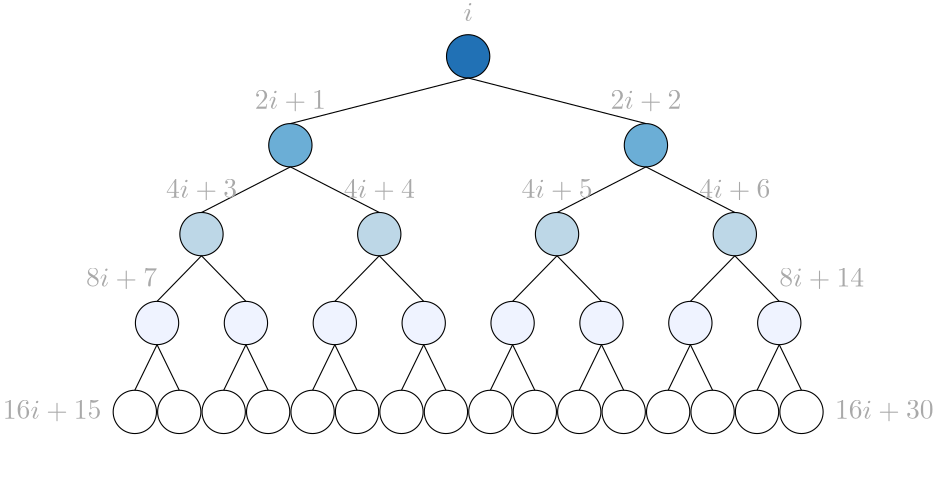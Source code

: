 <?xml version="1.0"?>
<!DOCTYPE ipe SYSTEM "ipe.dtd">
<ipe version="70005" creator="Ipe 7.1.4">
<info created="D:20150708132008" modified="D:20151029093903"/>
<preamble>\renewcommand{\familydefault}{\sfdefault}</preamble>
<ipestyle name="basic">
<symbol name="arrow/arc(spx)">
<path stroke="sym-stroke" fill="sym-stroke" pen="sym-pen">
0 0 m
-1 0.333 l
-1 -0.333 l
h
</path>
</symbol>
<symbol name="arrow/farc(spx)">
<path stroke="sym-stroke" fill="white" pen="sym-pen">
0 0 m
-1 0.333 l
-1 -0.333 l
h
</path>
</symbol>
<symbol name="mark/circle(sx)" transformations="translations">
<path fill="sym-stroke">
0.6 0 0 0.6 0 0 e
0.4 0 0 0.4 0 0 e
</path>
</symbol>
<symbol name="mark/disk(sx)" transformations="translations">
<path fill="sym-stroke">
0.6 0 0 0.6 0 0 e
</path>
</symbol>
<symbol name="mark/fdisk(sfx)" transformations="translations">
<group>
<path fill="sym-fill">
0.5 0 0 0.5 0 0 e
</path>
<path fill="sym-stroke" fillrule="eofill">
0.6 0 0 0.6 0 0 e
0.4 0 0 0.4 0 0 e
</path>
</group>
</symbol>
<symbol name="mark/box(sx)" transformations="translations">
<path fill="sym-stroke" fillrule="eofill">
-0.6 -0.6 m
0.6 -0.6 l
0.6 0.6 l
-0.6 0.6 l
h
-0.4 -0.4 m
0.4 -0.4 l
0.4 0.4 l
-0.4 0.4 l
h
</path>
</symbol>
<symbol name="mark/square(sx)" transformations="translations">
<path fill="sym-stroke">
-0.6 -0.6 m
0.6 -0.6 l
0.6 0.6 l
-0.6 0.6 l
h
</path>
</symbol>
<symbol name="mark/fsquare(sfx)" transformations="translations">
<group>
<path fill="sym-fill">
-0.5 -0.5 m
0.5 -0.5 l
0.5 0.5 l
-0.5 0.5 l
h
</path>
<path fill="sym-stroke" fillrule="eofill">
-0.6 -0.6 m
0.6 -0.6 l
0.6 0.6 l
-0.6 0.6 l
h
-0.4 -0.4 m
0.4 -0.4 l
0.4 0.4 l
-0.4 0.4 l
h
</path>
</group>
</symbol>
<symbol name="mark/cross(sx)" transformations="translations">
<group>
<path fill="sym-stroke">
-0.43 -0.57 m
0.57 0.43 l
0.43 0.57 l
-0.57 -0.43 l
h
</path>
<path fill="sym-stroke">
-0.43 0.57 m
0.57 -0.43 l
0.43 -0.57 l
-0.57 0.43 l
h
</path>
</group>
</symbol>
<symbol name="arrow/fnormal(spx)">
<path stroke="sym-stroke" fill="white" pen="sym-pen">
0 0 m
-1 0.333 l
-1 -0.333 l
h
</path>
</symbol>
<symbol name="arrow/pointed(spx)">
<path stroke="sym-stroke" fill="sym-stroke" pen="sym-pen">
0 0 m
-1 0.333 l
-0.8 0 l
-1 -0.333 l
h
</path>
</symbol>
<symbol name="arrow/fpointed(spx)">
<path stroke="sym-stroke" fill="white" pen="sym-pen">
0 0 m
-1 0.333 l
-0.8 0 l
-1 -0.333 l
h
</path>
</symbol>
<symbol name="arrow/linear(spx)">
<path stroke="sym-stroke" pen="sym-pen">
-1 0.333 m
0 0 l
-1 -0.333 l
</path>
</symbol>
<symbol name="arrow/fdouble(spx)">
<path stroke="sym-stroke" fill="white" pen="sym-pen">
0 0 m
-1 0.333 l
-1 -0.333 l
h
-1 0 m
-2 0.333 l
-2 -0.333 l
h
</path>
</symbol>
<symbol name="arrow/double(spx)">
<path stroke="sym-stroke" fill="sym-stroke" pen="sym-pen">
0 0 m
-1 0.333 l
-1 -0.333 l
h
-1 0 m
-2 0.333 l
-2 -0.333 l
h
</path>
</symbol>
<pen name="heavier" value="0.8"/>
<pen name="fat" value="1.2"/>
<pen name="ultrafat" value="2"/>
<symbolsize name="large" value="5"/>
<symbolsize name="small" value="2"/>
<symbolsize name="tiny" value="1.1"/>
<arrowsize name="large" value="10"/>
<arrowsize name="small" value="5"/>
<arrowsize name="tiny" value="3"/>
<color name="red" value="1 0 0"/>
<color name="green" value="0 1 0"/>
<color name="blue" value="0 0 1"/>
<color name="yellow" value="1 1 0"/>
<color name="orange" value="1 0.647 0"/>
<color name="gold" value="1 0.843 0"/>
<color name="purple" value="0.627 0.125 0.941"/>
<color name="gray" value="0.745"/>
<color name="brown" value="0.647 0.165 0.165"/>
<color name="navy" value="0 0 0.502"/>
<color name="pink" value="1 0.753 0.796"/>
<color name="seagreen" value="0.18 0.545 0.341"/>
<color name="turquoise" value="0.251 0.878 0.816"/>
<color name="violet" value="0.933 0.51 0.933"/>
<color name="darkblue" value="0 0 0.545"/>
<color name="darkcyan" value="0 0.545 0.545"/>
<color name="darkgray" value="0.663"/>
<color name="darkgreen" value="0 0.392 0"/>
<color name="darkmagenta" value="0.545 0 0.545"/>
<color name="darkorange" value="1 0.549 0"/>
<color name="darkred" value="0.545 0 0"/>
<color name="lightblue" value="0.678 0.847 0.902"/>
<color name="lightcyan" value="0.878 1 1"/>
<color name="lightgray" value="0.827"/>
<color name="lightgreen" value="0.565 0.933 0.565"/>
<color name="lightyellow" value="1 1 0.878"/>
<dashstyle name="dashed" value="[4] 0"/>
<dashstyle name="dotted" value="[1 3] 0"/>
<dashstyle name="dash dotted" value="[4 2 1 2] 0"/>
<dashstyle name="dash dot dotted" value="[4 2 1 2 1 2] 0"/>
<textsize name="large" value="\large"/>
<textsize name="small" value="\small"/>
<textsize name="tiny" value="\tiny"/>
<textsize name="Large" value="\Large"/>
<textsize name="LARGE" value="\LARGE"/>
<textsize name="huge" value="\huge"/>
<textsize name="Huge" value="\Huge"/>
<textsize name="footnote" value="\footnotesize"/>
<textstyle name="center" begin="\begin{center}" end="\end{center}"/>
<textstyle name="itemize" begin="\begin{itemize}" end="\end{itemize}"/>
<textstyle name="item" begin="\begin{itemize}\item{}" end="\end{itemize}"/>
<gridsize name="4 pts" value="4"/>
<gridsize name="8 pts (~3 mm)" value="8"/>
<gridsize name="16 pts (~6 mm)" value="16"/>
<gridsize name="32 pts (~12 mm)" value="32"/>
<gridsize name="10 pts (~3.5 mm)" value="10"/>
<gridsize name="20 pts (~7 mm)" value="20"/>
<gridsize name="14 pts (~5 mm)" value="14"/>
<gridsize name="28 pts (~10 mm)" value="28"/>
<gridsize name="56 pts (~20 mm)" value="56"/>
<anglesize name="90 deg" value="90"/>
<anglesize name="60 deg" value="60"/>
<anglesize name="45 deg" value="45"/>
<anglesize name="30 deg" value="30"/>
<anglesize name="22.5 deg" value="22.5"/>
<tiling name="falling" angle="-60" step="4" width="1"/>
<tiling name="rising" angle="30" step="4" width="1"/>
</ipestyle>
<ipestyle name="mycolors">
<color name="myblue0" value="0.937 0.952 1"/>
<color name="myblue1" value="0.741 0.843 0.905"/>
<color name="myblue2" value="0.419 0.682 0.839"/>
<color name="myblue3" value="0.129 0.443 0.709"/>
</ipestyle>
<page>
<layer name="alpha"/>
<layer name="beta"/>
<layer name="gamma"/>
<view layers="alpha" active="alpha"/>
<view layers="alpha beta" active="beta"/>
<view layers="alpha gamma" active="gamma"/>
<group layer="alpha" matrix="1 0 0 1 160 32">
<use name="mark/disk(sx)" pos="80 647.793" size="normal" stroke="white"/>
<use name="mark/disk(sx)" pos="80 632.207" size="normal" stroke="white"/>
<use name="mark/disk(sx)" pos="80 647.793" size="normal" stroke="white"/>
<path stroke="black" fill="myblue3">
7.79267 0 0 7.79267 80 640 e
</path>
</group>
<group matrix="1 0 0 1 48 -64">
<use name="mark/disk(sx)" pos="80 647.793" size="normal" stroke="white"/>
<use name="mark/disk(sx)" pos="80 632.207" size="normal" stroke="white"/>
<use name="mark/disk(sx)" pos="80 647.793" size="normal" stroke="white"/>
<path stroke="black" fill="myblue0">
7.79267 0 0 7.79267 80 640 e
</path>
</group>
<group matrix="1 0 0 1 80 -64">
<use name="mark/disk(sx)" pos="80 647.793" size="normal" stroke="white"/>
<use name="mark/disk(sx)" pos="80 632.207" size="normal" stroke="white"/>
<use name="mark/disk(sx)" pos="80 647.793" size="normal" stroke="white"/>
<path stroke="black" fill="myblue0">
7.79267 0 0 7.79267 80 640 e
</path>
</group>
<group matrix="1 0 0 1 112 -64">
<use name="mark/disk(sx)" pos="80 647.793" size="normal" stroke="white"/>
<use name="mark/disk(sx)" pos="80 632.207" size="normal" stroke="white"/>
<use name="mark/disk(sx)" pos="80 647.793" size="normal" stroke="white"/>
<path stroke="black" fill="myblue0">
7.79267 0 0 7.79267 80 640 e
</path>
</group>
<group matrix="1 0 0 1 144 -64">
<use name="mark/disk(sx)" pos="80 647.793" size="normal" stroke="white"/>
<use name="mark/disk(sx)" pos="80 632.207" size="normal" stroke="white"/>
<use name="mark/disk(sx)" pos="80 647.793" size="normal" stroke="white"/>
<path stroke="black" fill="myblue0">
7.79267 0 0 7.79267 80 640 e
</path>
</group>
<group matrix="1 0 0 1 176 -64">
<use name="mark/disk(sx)" pos="80 647.793" size="normal" stroke="white"/>
<use name="mark/disk(sx)" pos="80 632.207" size="normal" stroke="white"/>
<use name="mark/disk(sx)" pos="80 647.793" size="normal" stroke="white"/>
<path stroke="black" fill="myblue0">
7.79267 0 0 7.79267 80 640 e
</path>
</group>
<group matrix="1 0 0 1 208 -64">
<use name="mark/disk(sx)" pos="80 647.793" size="normal" stroke="white"/>
<use name="mark/disk(sx)" pos="80 632.207" size="normal" stroke="white"/>
<use name="mark/disk(sx)" pos="80 647.793" size="normal" stroke="white"/>
<path stroke="black" fill="myblue0">
7.79267 0 0 7.79267 80 640 e
</path>
</group>
<group matrix="1 0 0 1 240 -64">
<use name="mark/disk(sx)" pos="80 647.793" size="normal" stroke="white"/>
<use name="mark/disk(sx)" pos="80 632.207" size="normal" stroke="white"/>
<use name="mark/disk(sx)" pos="80 647.793" size="normal" stroke="white"/>
<path stroke="black" fill="myblue0">
7.79267 0 0 7.79267 80 640 e
</path>
</group>
<group matrix="1 0 0 1 272 -64">
<use name="mark/disk(sx)" pos="80 647.793" size="normal" stroke="white"/>
<use name="mark/disk(sx)" pos="80 632.207" size="normal" stroke="white"/>
<use name="mark/disk(sx)" pos="80 647.793" size="normal" stroke="white"/>
<path stroke="black" fill="myblue0">
7.79267 0 0 7.79267 80 640 e
</path>
</group>
<group matrix="1 0 0 1 64 -32">
<use name="mark/disk(sx)" pos="80 647.793" size="normal" stroke="white"/>
<use name="mark/disk(sx)" pos="80 632.207" size="normal" stroke="white"/>
<use name="mark/disk(sx)" pos="80 647.793" size="normal" stroke="white"/>
<path stroke="black" fill="myblue1">
7.79267 0 0 7.79267 80 640 e
</path>
</group>
<group matrix="1 0 0 1 128 -32">
<use name="mark/disk(sx)" pos="80 647.793" size="normal" stroke="white"/>
<use name="mark/disk(sx)" pos="80 632.207" size="normal" stroke="white"/>
<use name="mark/disk(sx)" pos="80 647.793" size="normal" stroke="white"/>
<path stroke="black" fill="myblue1">
7.79267 0 0 7.79267 80 640 e
</path>
</group>
<group matrix="1 0 0 1 192 -32">
<use name="mark/disk(sx)" pos="80 647.793" size="normal" stroke="white"/>
<use name="mark/disk(sx)" pos="80 632.207" size="normal" stroke="white"/>
<use name="mark/disk(sx)" pos="80 647.793" size="normal" stroke="white"/>
<path stroke="black" fill="myblue1">
7.79267 0 0 7.79267 80 640 e
</path>
</group>
<group matrix="1 0 0 1 256 -32">
<use name="mark/disk(sx)" pos="80 647.793" size="normal" stroke="white"/>
<use name="mark/disk(sx)" pos="80 632.207" size="normal" stroke="white"/>
<use name="mark/disk(sx)" pos="80 647.793" size="normal" stroke="white"/>
<path stroke="black" fill="myblue1">
7.79267 0 0 7.79267 80 640 e
</path>
</group>
<group matrix="1 0 0 1 96 0">
<use name="mark/disk(sx)" pos="80 647.793" size="normal" stroke="white"/>
<use name="mark/disk(sx)" pos="80 632.207" size="normal" stroke="white"/>
<use name="mark/disk(sx)" pos="80 647.793" size="normal" stroke="white"/>
<path stroke="black" fill="myblue2">
7.79267 0 0 7.79267 80 640 e
</path>
</group>
<group matrix="1 0 0 1 224 0">
<use name="mark/disk(sx)" pos="80 647.793" size="normal" stroke="white"/>
<use name="mark/disk(sx)" pos="80 632.207" size="normal" stroke="white"/>
<use name="mark/disk(sx)" pos="80 647.793" size="normal" stroke="white"/>
<path stroke="black" fill="myblue2">
7.79267 0 0 7.79267 80 640 e
</path>
</group>
<path stroke="black">
240 664.207 m
176 647.793 l
</path>
<path stroke="black">
240 664.207 m
304 647.793 l
</path>
<path stroke="black">
176 632.207 m
144 615.793 l
</path>
<path stroke="black">
176 632.207 m
208 615.793 l
</path>
<path stroke="black">
144 600.207 m
128 583.793 l
</path>
<path stroke="black">
144 600.207 m
160 583.793 l
</path>
<path stroke="black">
304 632.207 m
272 615.793 l
</path>
<path stroke="black">
304 632.207 m
336 615.793 l
</path>
<path stroke="black">
272 600.207 m
256 583.793 l
</path>
<path stroke="black">
272 600.207 m
288 583.793 l
</path>
<path stroke="black">
336 600.207 m
320 583.793 l
</path>
<path stroke="black">
336 600.207 m
352 583.793 l
</path>
<path stroke="black">
208 600.207 m
192 583.793 l
</path>
<path stroke="black">
208 600.207 m
224 583.793 l
</path>
<text matrix="1 0 0 1 112 160" transformations="translations" pos="128 528" stroke="darkgray" type="label" width="3.432" height="6.571" depth="0" halign="center" valign="center">$i$</text>
<text matrix="1 0 0 1 48 128" transformations="translations" pos="128 528" stroke="darkgray" type="label" width="25.571" height="6.571" depth="0.83" halign="center" valign="center">$2i+1$</text>
<text matrix="1 0 0 1 176 128" transformations="translations" pos="128 528" stroke="darkgray" type="label" width="25.571" height="6.571" depth="0.83" halign="center" valign="center">$2i+2$</text>
<text matrix="1 0 0 1 16 96" transformations="translations" pos="128 528" stroke="darkgray" type="label" width="25.571" height="6.571" depth="0.83" halign="center" valign="center">$4i+3$</text>
<text matrix="1 0 0 1 80 96" transformations="translations" pos="128 528" stroke="darkgray" type="label" width="25.571" height="6.571" depth="0.83" halign="center" valign="center">$4i+4$</text>
<text matrix="1 0 0 1 144 96" transformations="translations" pos="128 528" stroke="darkgray" type="label" width="25.571" height="6.571" depth="0.83" halign="center" valign="center">$4i+5$</text>
<text matrix="1 0 0 1 208 96" transformations="translations" pos="128 528" stroke="darkgray" type="label" width="25.571" height="6.571" depth="0.83" halign="center" valign="center">$4i+6$</text>
<text matrix="1 0 0 1 0 64" transformations="translations" pos="128 528" stroke="darkgray" type="label" width="25.571" height="6.571" depth="0.83" halign="right" valign="center">$8i+7$</text>
<text matrix="1 0 0 1 224 64" transformations="translations" pos="128 528" stroke="darkgray" type="label" width="30.553" height="6.571" depth="0.83" valign="center">$8i+14$</text>
<group matrix="1 0 0 1 8 0">
<group matrix="1 0 0 1 32 -96">
<use name="mark/disk(sx)" pos="80 647.793" size="normal" stroke="white"/>
<use name="mark/disk(sx)" pos="80 632.207" size="normal" stroke="white"/>
<use name="mark/disk(sx)" pos="80 647.793" size="normal" stroke="white"/>
<path stroke="black">
7.79267 0 0 7.79267 80 640 e
</path>
</group>
<group matrix="1 0 0 1 64 -96">
<use name="mark/disk(sx)" pos="80 647.793" size="normal" stroke="white"/>
<use name="mark/disk(sx)" pos="80 632.207" size="normal" stroke="white"/>
<use name="mark/disk(sx)" pos="80 647.793" size="normal" stroke="white"/>
<path stroke="black">
7.79267 0 0 7.79267 80 640 e
</path>
</group>
<group matrix="1 0 0 1 96 -96">
<use name="mark/disk(sx)" pos="80 647.793" size="normal" stroke="white"/>
<use name="mark/disk(sx)" pos="80 632.207" size="normal" stroke="white"/>
<use name="mark/disk(sx)" pos="80 647.793" size="normal" stroke="white"/>
<path stroke="black">
7.79267 0 0 7.79267 80 640 e
</path>
</group>
<group matrix="1 0 0 1 128 -96">
<use name="mark/disk(sx)" pos="80 647.793" size="normal" stroke="white"/>
<use name="mark/disk(sx)" pos="80 632.207" size="normal" stroke="white"/>
<use name="mark/disk(sx)" pos="80 647.793" size="normal" stroke="white"/>
<path stroke="black">
7.79267 0 0 7.79267 80 640 e
</path>
</group>
<group matrix="1 0 0 1 160 -96">
<use name="mark/disk(sx)" pos="80 647.793" size="normal" stroke="white"/>
<use name="mark/disk(sx)" pos="80 632.207" size="normal" stroke="white"/>
<use name="mark/disk(sx)" pos="80 647.793" size="normal" stroke="white"/>
<path stroke="black">
7.79267 0 0 7.79267 80 640 e
</path>
</group>
<group matrix="1 0 0 1 192 -96">
<use name="mark/disk(sx)" pos="80 647.793" size="normal" stroke="white"/>
<use name="mark/disk(sx)" pos="80 632.207" size="normal" stroke="white"/>
<use name="mark/disk(sx)" pos="80 647.793" size="normal" stroke="white"/>
<path stroke="black">
7.79267 0 0 7.79267 80 640 e
</path>
</group>
<group matrix="1 0 0 1 224 -96">
<use name="mark/disk(sx)" pos="80 647.793" size="normal" stroke="white"/>
<use name="mark/disk(sx)" pos="80 632.207" size="normal" stroke="white"/>
<use name="mark/disk(sx)" pos="80 647.793" size="normal" stroke="white"/>
<path stroke="black">
7.79267 0 0 7.79267 80 640 e
</path>
</group>
<group matrix="1 0 0 1 256 -96">
<use name="mark/disk(sx)" pos="80 647.793" size="normal" stroke="white"/>
<use name="mark/disk(sx)" pos="80 632.207" size="normal" stroke="white"/>
<use name="mark/disk(sx)" pos="80 647.793" size="normal" stroke="white"/>
<path stroke="black">
7.79267 0 0 7.79267 80 640 e
</path>
</group>
<group matrix="1 0 0 1 48 -96">
<use name="mark/disk(sx)" pos="80 647.793" size="normal" stroke="white"/>
<use name="mark/disk(sx)" pos="80 632.207" size="normal" stroke="white"/>
<use name="mark/disk(sx)" pos="80 647.793" size="normal" stroke="white"/>
<path stroke="black">
7.79267 0 0 7.79267 80 640 e
</path>
</group>
<group matrix="1 0 0 1 80 -96">
<use name="mark/disk(sx)" pos="80 647.793" size="normal" stroke="white"/>
<use name="mark/disk(sx)" pos="80 632.207" size="normal" stroke="white"/>
<use name="mark/disk(sx)" pos="80 647.793" size="normal" stroke="white"/>
<path stroke="black">
7.79267 0 0 7.79267 80 640 e
</path>
</group>
<group matrix="1 0 0 1 112 -96">
<use name="mark/disk(sx)" pos="80 647.793" size="normal" stroke="white"/>
<use name="mark/disk(sx)" pos="80 632.207" size="normal" stroke="white"/>
<use name="mark/disk(sx)" pos="80 647.793" size="normal" stroke="white"/>
<path stroke="black">
7.79267 0 0 7.79267 80 640 e
</path>
</group>
<group matrix="1 0 0 1 144 -96">
<use name="mark/disk(sx)" pos="80 647.793" size="normal" stroke="white"/>
<use name="mark/disk(sx)" pos="80 632.207" size="normal" stroke="white"/>
<use name="mark/disk(sx)" pos="80 647.793" size="normal" stroke="white"/>
<path stroke="black">
7.79267 0 0 7.79267 80 640 e
</path>
</group>
<group matrix="1 0 0 1 176 -96">
<use name="mark/disk(sx)" pos="80 647.793" size="normal" stroke="white"/>
<use name="mark/disk(sx)" pos="80 632.207" size="normal" stroke="white"/>
<use name="mark/disk(sx)" pos="80 647.793" size="normal" stroke="white"/>
<path stroke="black">
7.79267 0 0 7.79267 80 640 e
</path>
</group>
<group matrix="1 0 0 1 208 -96">
<use name="mark/disk(sx)" pos="80 647.793" size="normal" stroke="white"/>
<use name="mark/disk(sx)" pos="80 632.207" size="normal" stroke="white"/>
<use name="mark/disk(sx)" pos="80 647.793" size="normal" stroke="white"/>
<path stroke="black">
7.79267 0 0 7.79267 80 640 e
</path>
</group>
<group matrix="1 0 0 1 240 -96">
<use name="mark/disk(sx)" pos="80 647.793" size="normal" stroke="white"/>
<use name="mark/disk(sx)" pos="80 632.207" size="normal" stroke="white"/>
<use name="mark/disk(sx)" pos="80 647.793" size="normal" stroke="white"/>
<path stroke="black">
7.79267 0 0 7.79267 80 640 e
</path>
</group>
<group matrix="1 0 0 1 272 -96">
<use name="mark/disk(sx)" pos="80 647.793" size="normal" stroke="white"/>
<use name="mark/disk(sx)" pos="80 632.207" size="normal" stroke="white"/>
<use name="mark/disk(sx)" pos="80 647.793" size="normal" stroke="white"/>
<path stroke="black">
7.79267 0 0 7.79267 80 640 e
</path>
</group>
</group>
<path stroke="black">
128 568.207 m
120 551.793 l
</path>
<path stroke="black">
128 568.207 m
136 551.793 l
</path>
<path stroke="black">
160 568.207 m
152 551.793 l
</path>
<path stroke="black">
160 568.207 m
168 551.793 l
</path>
<path stroke="black">
192 568.207 m
184 551.793 l
</path>
<path stroke="black">
192 568.207 m
200 551.793 l
</path>
<path stroke="black">
224 568.207 m
216 551.793 l
</path>
<path stroke="black">
224 568.207 m
232 551.793 l
</path>
<path stroke="black">
256 568.207 m
248 551.793 l
</path>
<path stroke="black">
256 568.207 m
264 551.793 l
</path>
<path stroke="black">
288 568.207 m
280 551.793 l
</path>
<path stroke="black">
288 568.207 m
296 551.793 l
</path>
<path stroke="black">
320 568.207 m
312 551.793 l
</path>
<path stroke="black">
320 568.207 m
328 551.793 l
</path>
<path stroke="black">
352 568.207 m
344 551.793 l
</path>
<path stroke="black">
352 568.207 m
360 551.793 l
</path>
<text matrix="1 0 0 1 -20.0004 16.3616" transformations="translations" pos="128 528" stroke="darkgray" type="label" width="35.534" height="6.571" depth="0.83" halign="right" valign="center">$16i+15$</text>
<text matrix="1 0 0 1 244.047 16.3616" transformations="translations" pos="128 528" stroke="darkgray" type="label" width="35.534" height="6.571" depth="0.83" valign="center">$16i+30$</text>
<path layer="beta" stroke="black">
128 528 m
128 535.138 l
</path>
<path stroke="black">
128 528 m
384 528 l
</path>
<path matrix="1 0 0 1 256 0" stroke="black">
128 528 m
128 535.138 l
</path>
<text matrix="1 0 0 1 -16 5" transformations="translations" pos="272 512" stroke="black" type="label" width="115.598" height="7.473" depth="2.49" halign="center" valign="baseline">one cache line (for $B=16$)</text>
<path layer="gamma" matrix="1 0 0 1 -16 0" stroke="black">
128 528 m
128 535.138 l
</path>
<path matrix="1 0 0 1 -16 0" stroke="black">
128 528 m
384 528 l
</path>
<path matrix="1 0 0 1 240 0" stroke="black">
128 528 m
128 535.138 l
</path>
<text matrix="1 0 0 1 -32 5" transformations="translations" pos="272 512" stroke="black" type="label" width="124.588" height="7.473" depth="2.49" halign="center" valign="baseline">one cache line (after aligning)</text>
</page>
</ipe>
